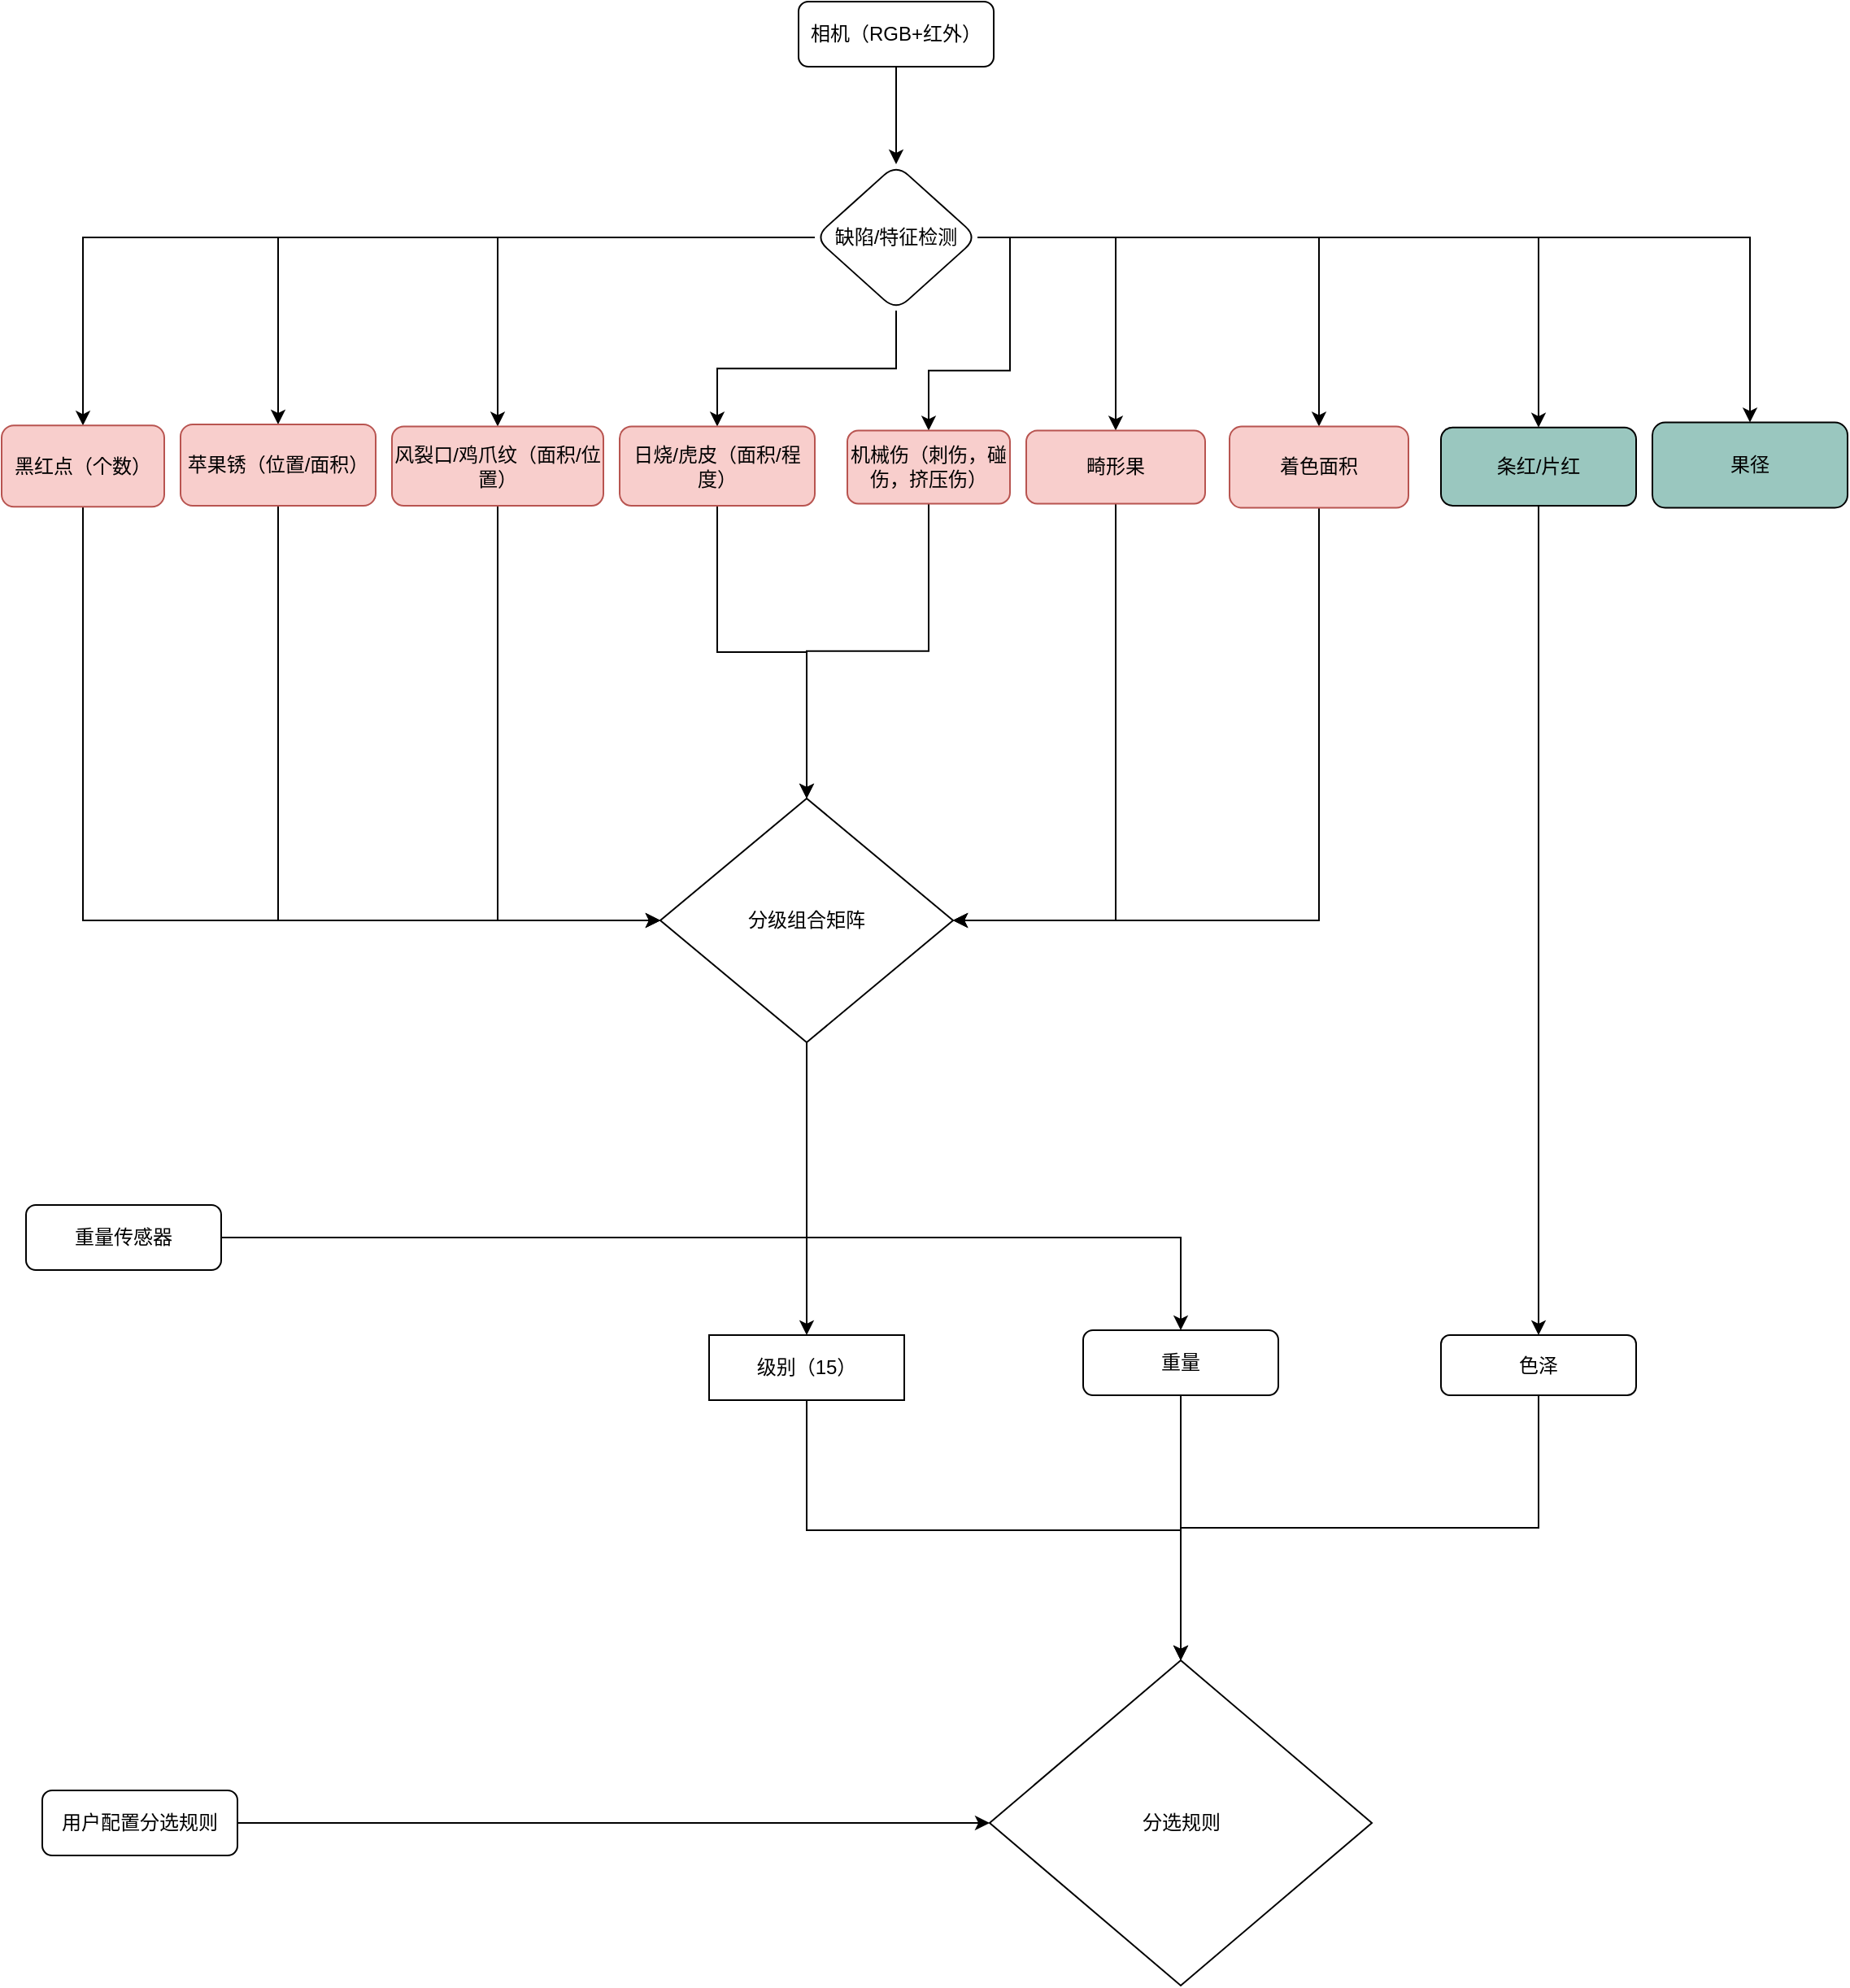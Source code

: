 <mxfile version="13.6.5" type="github">
  <diagram id="C5RBs43oDa-KdzZeNtuy" name="Page-1">
    <mxGraphModel dx="2066" dy="1163" grid="1" gridSize="10" guides="1" tooltips="1" connect="1" arrows="1" fold="1" page="1" pageScale="1" pageWidth="1169" pageHeight="827" math="0" shadow="0">
      <root>
        <mxCell id="WIyWlLk6GJQsqaUBKTNV-0" />
        <mxCell id="WIyWlLk6GJQsqaUBKTNV-1" parent="WIyWlLk6GJQsqaUBKTNV-0" />
        <mxCell id="UW98S7ijKTjuYcUrlLJn-1" value="" style="edgeStyle=orthogonalEdgeStyle;rounded=0;orthogonalLoop=1;jettySize=auto;html=1;" edge="1" parent="WIyWlLk6GJQsqaUBKTNV-1" source="WIyWlLk6GJQsqaUBKTNV-3" target="UW98S7ijKTjuYcUrlLJn-0">
          <mxGeometry relative="1" as="geometry" />
        </mxCell>
        <mxCell id="WIyWlLk6GJQsqaUBKTNV-3" value="相机（RGB+红外）" style="rounded=1;whiteSpace=wrap;html=1;fontSize=12;glass=0;strokeWidth=1;shadow=0;" parent="WIyWlLk6GJQsqaUBKTNV-1" vertex="1">
          <mxGeometry x="515" y="30" width="120" height="40" as="geometry" />
        </mxCell>
        <mxCell id="UW98S7ijKTjuYcUrlLJn-3" value="" style="edgeStyle=orthogonalEdgeStyle;rounded=0;orthogonalLoop=1;jettySize=auto;html=1;" edge="1" parent="WIyWlLk6GJQsqaUBKTNV-1" source="UW98S7ijKTjuYcUrlLJn-0" target="UW98S7ijKTjuYcUrlLJn-2">
          <mxGeometry relative="1" as="geometry" />
        </mxCell>
        <mxCell id="UW98S7ijKTjuYcUrlLJn-5" value="" style="edgeStyle=orthogonalEdgeStyle;rounded=0;orthogonalLoop=1;jettySize=auto;html=1;exitX=0;exitY=0.5;exitDx=0;exitDy=0;" edge="1" parent="WIyWlLk6GJQsqaUBKTNV-1" source="UW98S7ijKTjuYcUrlLJn-0" target="UW98S7ijKTjuYcUrlLJn-4">
          <mxGeometry relative="1" as="geometry" />
        </mxCell>
        <mxCell id="UW98S7ijKTjuYcUrlLJn-11" style="edgeStyle=orthogonalEdgeStyle;rounded=0;orthogonalLoop=1;jettySize=auto;html=1;exitX=1;exitY=0.5;exitDx=0;exitDy=0;" edge="1" parent="WIyWlLk6GJQsqaUBKTNV-1" source="UW98S7ijKTjuYcUrlLJn-0" target="UW98S7ijKTjuYcUrlLJn-12">
          <mxGeometry relative="1" as="geometry">
            <mxPoint x="745" y="330" as="targetPoint" />
          </mxGeometry>
        </mxCell>
        <mxCell id="UW98S7ijKTjuYcUrlLJn-13" style="edgeStyle=orthogonalEdgeStyle;rounded=0;orthogonalLoop=1;jettySize=auto;html=1;exitX=1;exitY=0.5;exitDx=0;exitDy=0;entryX=0.5;entryY=0;entryDx=0;entryDy=0;" edge="1" parent="WIyWlLk6GJQsqaUBKTNV-1" source="UW98S7ijKTjuYcUrlLJn-0" target="UW98S7ijKTjuYcUrlLJn-14">
          <mxGeometry relative="1" as="geometry">
            <mxPoint x="815" y="360" as="targetPoint" />
          </mxGeometry>
        </mxCell>
        <mxCell id="UW98S7ijKTjuYcUrlLJn-17" style="edgeStyle=orthogonalEdgeStyle;rounded=0;orthogonalLoop=1;jettySize=auto;html=1;entryX=0.5;entryY=0;entryDx=0;entryDy=0;" edge="1" parent="WIyWlLk6GJQsqaUBKTNV-1" source="UW98S7ijKTjuYcUrlLJn-0" target="UW98S7ijKTjuYcUrlLJn-18">
          <mxGeometry relative="1" as="geometry">
            <mxPoint x="655" y="360" as="targetPoint" />
          </mxGeometry>
        </mxCell>
        <mxCell id="UW98S7ijKTjuYcUrlLJn-20" style="edgeStyle=orthogonalEdgeStyle;rounded=0;orthogonalLoop=1;jettySize=auto;html=1;exitX=1;exitY=0.5;exitDx=0;exitDy=0;" edge="1" parent="WIyWlLk6GJQsqaUBKTNV-1" source="UW98S7ijKTjuYcUrlLJn-0" target="UW98S7ijKTjuYcUrlLJn-19">
          <mxGeometry relative="1" as="geometry" />
        </mxCell>
        <mxCell id="UW98S7ijKTjuYcUrlLJn-23" style="edgeStyle=orthogonalEdgeStyle;rounded=0;orthogonalLoop=1;jettySize=auto;html=1;" edge="1" parent="WIyWlLk6GJQsqaUBKTNV-1" source="UW98S7ijKTjuYcUrlLJn-0" target="UW98S7ijKTjuYcUrlLJn-22">
          <mxGeometry relative="1" as="geometry" />
        </mxCell>
        <mxCell id="UW98S7ijKTjuYcUrlLJn-24" style="edgeStyle=orthogonalEdgeStyle;rounded=0;orthogonalLoop=1;jettySize=auto;html=1;exitX=0.5;exitY=1;exitDx=0;exitDy=0;" edge="1" parent="WIyWlLk6GJQsqaUBKTNV-1" source="UW98S7ijKTjuYcUrlLJn-0" target="UW98S7ijKTjuYcUrlLJn-9">
          <mxGeometry relative="1" as="geometry" />
        </mxCell>
        <mxCell id="UW98S7ijKTjuYcUrlLJn-25" style="edgeStyle=orthogonalEdgeStyle;rounded=0;orthogonalLoop=1;jettySize=auto;html=1;exitX=0;exitY=0.5;exitDx=0;exitDy=0;" edge="1" parent="WIyWlLk6GJQsqaUBKTNV-1" source="UW98S7ijKTjuYcUrlLJn-0" target="UW98S7ijKTjuYcUrlLJn-6">
          <mxGeometry relative="1" as="geometry" />
        </mxCell>
        <mxCell id="UW98S7ijKTjuYcUrlLJn-0" value="缺陷/特征检测" style="rhombus;whiteSpace=wrap;html=1;rounded=1;shadow=0;strokeWidth=1;glass=0;" vertex="1" parent="WIyWlLk6GJQsqaUBKTNV-1">
          <mxGeometry x="525" y="130" width="100" height="90" as="geometry" />
        </mxCell>
        <mxCell id="UW98S7ijKTjuYcUrlLJn-28" style="edgeStyle=orthogonalEdgeStyle;rounded=0;orthogonalLoop=1;jettySize=auto;html=1;entryX=0;entryY=0.5;entryDx=0;entryDy=0;exitX=0.5;exitY=1;exitDx=0;exitDy=0;" edge="1" parent="WIyWlLk6GJQsqaUBKTNV-1" source="UW98S7ijKTjuYcUrlLJn-2" target="UW98S7ijKTjuYcUrlLJn-26">
          <mxGeometry relative="1" as="geometry" />
        </mxCell>
        <mxCell id="UW98S7ijKTjuYcUrlLJn-2" value="黑红点（个数）" style="whiteSpace=wrap;html=1;rounded=1;shadow=0;strokeWidth=1;glass=0;fillColor=#f8cecc;strokeColor=#b85450;" vertex="1" parent="WIyWlLk6GJQsqaUBKTNV-1">
          <mxGeometry x="25" y="290.63" width="100" height="50" as="geometry" />
        </mxCell>
        <mxCell id="UW98S7ijKTjuYcUrlLJn-29" style="edgeStyle=orthogonalEdgeStyle;rounded=0;orthogonalLoop=1;jettySize=auto;html=1;entryX=0;entryY=0.5;entryDx=0;entryDy=0;exitX=0.5;exitY=1;exitDx=0;exitDy=0;" edge="1" parent="WIyWlLk6GJQsqaUBKTNV-1" source="UW98S7ijKTjuYcUrlLJn-4" target="UW98S7ijKTjuYcUrlLJn-26">
          <mxGeometry relative="1" as="geometry" />
        </mxCell>
        <mxCell id="UW98S7ijKTjuYcUrlLJn-4" value="苹果锈（位置/面积）" style="whiteSpace=wrap;html=1;rounded=1;shadow=0;strokeWidth=1;glass=0;fillColor=#f8cecc;strokeColor=#b85450;" vertex="1" parent="WIyWlLk6GJQsqaUBKTNV-1">
          <mxGeometry x="135" y="290" width="120" height="50" as="geometry" />
        </mxCell>
        <mxCell id="UW98S7ijKTjuYcUrlLJn-30" style="edgeStyle=orthogonalEdgeStyle;rounded=0;orthogonalLoop=1;jettySize=auto;html=1;exitX=0.5;exitY=1;exitDx=0;exitDy=0;entryX=0;entryY=0.5;entryDx=0;entryDy=0;" edge="1" parent="WIyWlLk6GJQsqaUBKTNV-1" source="UW98S7ijKTjuYcUrlLJn-6" target="UW98S7ijKTjuYcUrlLJn-26">
          <mxGeometry relative="1" as="geometry" />
        </mxCell>
        <mxCell id="UW98S7ijKTjuYcUrlLJn-6" value="风裂口/鸡爪纹（面积/位置）" style="whiteSpace=wrap;html=1;rounded=1;shadow=0;strokeWidth=1;glass=0;fillColor=#f8cecc;strokeColor=#b85450;" vertex="1" parent="WIyWlLk6GJQsqaUBKTNV-1">
          <mxGeometry x="265" y="291.25" width="130" height="48.75" as="geometry" />
        </mxCell>
        <mxCell id="UW98S7ijKTjuYcUrlLJn-31" style="edgeStyle=orthogonalEdgeStyle;rounded=0;orthogonalLoop=1;jettySize=auto;html=1;exitX=0.5;exitY=1;exitDx=0;exitDy=0;" edge="1" parent="WIyWlLk6GJQsqaUBKTNV-1" source="UW98S7ijKTjuYcUrlLJn-9" target="UW98S7ijKTjuYcUrlLJn-26">
          <mxGeometry relative="1" as="geometry" />
        </mxCell>
        <mxCell id="UW98S7ijKTjuYcUrlLJn-9" value="日烧/虎皮（面积/程度）" style="whiteSpace=wrap;html=1;rounded=1;shadow=0;strokeWidth=1;glass=0;fillColor=#f8cecc;strokeColor=#b85450;" vertex="1" parent="WIyWlLk6GJQsqaUBKTNV-1">
          <mxGeometry x="405" y="291.25" width="120" height="48.75" as="geometry" />
        </mxCell>
        <mxCell id="UW98S7ijKTjuYcUrlLJn-32" style="edgeStyle=orthogonalEdgeStyle;rounded=0;orthogonalLoop=1;jettySize=auto;html=1;exitX=0.5;exitY=1;exitDx=0;exitDy=0;entryX=0.5;entryY=0;entryDx=0;entryDy=0;" edge="1" parent="WIyWlLk6GJQsqaUBKTNV-1" source="UW98S7ijKTjuYcUrlLJn-12" target="UW98S7ijKTjuYcUrlLJn-26">
          <mxGeometry relative="1" as="geometry">
            <mxPoint x="510" y="510" as="targetPoint" />
          </mxGeometry>
        </mxCell>
        <mxCell id="UW98S7ijKTjuYcUrlLJn-12" value="机械伤（刺伤，碰伤，挤压伤）" style="whiteSpace=wrap;html=1;rounded=1;shadow=0;strokeWidth=1;glass=0;fillColor=#f8cecc;strokeColor=#b85450;" vertex="1" parent="WIyWlLk6GJQsqaUBKTNV-1">
          <mxGeometry x="545" y="293.75" width="100" height="45" as="geometry" />
        </mxCell>
        <mxCell id="UW98S7ijKTjuYcUrlLJn-34" style="edgeStyle=orthogonalEdgeStyle;rounded=0;orthogonalLoop=1;jettySize=auto;html=1;entryX=1;entryY=0.5;entryDx=0;entryDy=0;exitX=0.5;exitY=1;exitDx=0;exitDy=0;" edge="1" parent="WIyWlLk6GJQsqaUBKTNV-1" source="UW98S7ijKTjuYcUrlLJn-14" target="UW98S7ijKTjuYcUrlLJn-26">
          <mxGeometry relative="1" as="geometry" />
        </mxCell>
        <mxCell id="UW98S7ijKTjuYcUrlLJn-14" value="畸形果" style="whiteSpace=wrap;html=1;rounded=1;shadow=0;strokeWidth=1;glass=0;fillColor=#f8cecc;strokeColor=#b85450;" vertex="1" parent="WIyWlLk6GJQsqaUBKTNV-1">
          <mxGeometry x="655" y="293.75" width="110" height="45" as="geometry" />
        </mxCell>
        <mxCell id="UW98S7ijKTjuYcUrlLJn-35" style="edgeStyle=orthogonalEdgeStyle;rounded=0;orthogonalLoop=1;jettySize=auto;html=1;exitX=0.5;exitY=1;exitDx=0;exitDy=0;entryX=1;entryY=0.5;entryDx=0;entryDy=0;" edge="1" parent="WIyWlLk6GJQsqaUBKTNV-1" source="UW98S7ijKTjuYcUrlLJn-19" target="UW98S7ijKTjuYcUrlLJn-26">
          <mxGeometry relative="1" as="geometry" />
        </mxCell>
        <mxCell id="UW98S7ijKTjuYcUrlLJn-47" value="" style="edgeStyle=orthogonalEdgeStyle;rounded=0;orthogonalLoop=1;jettySize=auto;html=1;" edge="1" parent="WIyWlLk6GJQsqaUBKTNV-1" source="UW98S7ijKTjuYcUrlLJn-18" target="UW98S7ijKTjuYcUrlLJn-46">
          <mxGeometry relative="1" as="geometry" />
        </mxCell>
        <mxCell id="UW98S7ijKTjuYcUrlLJn-18" value="条红/片红" style="whiteSpace=wrap;html=1;rounded=1;shadow=0;strokeWidth=1;glass=0;fillColor=#9AC7BF;" vertex="1" parent="WIyWlLk6GJQsqaUBKTNV-1">
          <mxGeometry x="910" y="291.88" width="120" height="48.12" as="geometry" />
        </mxCell>
        <mxCell id="UW98S7ijKTjuYcUrlLJn-36" style="edgeStyle=orthogonalEdgeStyle;rounded=0;orthogonalLoop=1;jettySize=auto;html=1;exitX=0.5;exitY=1;exitDx=0;exitDy=0;entryX=1;entryY=0.5;entryDx=0;entryDy=0;" edge="1" parent="WIyWlLk6GJQsqaUBKTNV-1" source="UW98S7ijKTjuYcUrlLJn-19" target="UW98S7ijKTjuYcUrlLJn-26">
          <mxGeometry relative="1" as="geometry" />
        </mxCell>
        <mxCell id="UW98S7ijKTjuYcUrlLJn-22" value="果径" style="whiteSpace=wrap;html=1;rounded=1;shadow=0;strokeWidth=1;glass=0;fillColor=#9AC7BF;" vertex="1" parent="WIyWlLk6GJQsqaUBKTNV-1">
          <mxGeometry x="1040" y="288.75" width="120" height="52.5" as="geometry" />
        </mxCell>
        <mxCell id="UW98S7ijKTjuYcUrlLJn-45" value="" style="edgeStyle=orthogonalEdgeStyle;rounded=0;orthogonalLoop=1;jettySize=auto;html=1;" edge="1" parent="WIyWlLk6GJQsqaUBKTNV-1" source="UW98S7ijKTjuYcUrlLJn-26" target="UW98S7ijKTjuYcUrlLJn-44">
          <mxGeometry relative="1" as="geometry" />
        </mxCell>
        <mxCell id="UW98S7ijKTjuYcUrlLJn-26" value="分级组合矩阵" style="rhombus;whiteSpace=wrap;html=1;" vertex="1" parent="WIyWlLk6GJQsqaUBKTNV-1">
          <mxGeometry x="430" y="520" width="180" height="150" as="geometry" />
        </mxCell>
        <mxCell id="UW98S7ijKTjuYcUrlLJn-19" value="着色面积" style="whiteSpace=wrap;html=1;rounded=1;shadow=0;strokeWidth=1;glass=0;fillColor=#f8cecc;strokeColor=#b85450;" vertex="1" parent="WIyWlLk6GJQsqaUBKTNV-1">
          <mxGeometry x="780" y="291.25" width="110" height="50" as="geometry" />
        </mxCell>
        <mxCell id="UW98S7ijKTjuYcUrlLJn-40" style="edgeStyle=orthogonalEdgeStyle;rounded=0;orthogonalLoop=1;jettySize=auto;html=1;entryX=0.5;entryY=0;entryDx=0;entryDy=0;" edge="1" parent="WIyWlLk6GJQsqaUBKTNV-1" source="UW98S7ijKTjuYcUrlLJn-39" target="UW98S7ijKTjuYcUrlLJn-42">
          <mxGeometry relative="1" as="geometry">
            <mxPoint x="460" y="720" as="targetPoint" />
          </mxGeometry>
        </mxCell>
        <mxCell id="UW98S7ijKTjuYcUrlLJn-39" value="重量传感器" style="rounded=1;whiteSpace=wrap;html=1;fontSize=12;glass=0;strokeWidth=1;shadow=0;" vertex="1" parent="WIyWlLk6GJQsqaUBKTNV-1">
          <mxGeometry x="40" y="770" width="120" height="40" as="geometry" />
        </mxCell>
        <mxCell id="UW98S7ijKTjuYcUrlLJn-52" style="edgeStyle=orthogonalEdgeStyle;rounded=0;orthogonalLoop=1;jettySize=auto;html=1;" edge="1" parent="WIyWlLk6GJQsqaUBKTNV-1" source="UW98S7ijKTjuYcUrlLJn-41" target="UW98S7ijKTjuYcUrlLJn-48">
          <mxGeometry relative="1" as="geometry" />
        </mxCell>
        <mxCell id="UW98S7ijKTjuYcUrlLJn-41" value="用户配置分选规则" style="rounded=1;whiteSpace=wrap;html=1;fontSize=12;glass=0;strokeWidth=1;shadow=0;" vertex="1" parent="WIyWlLk6GJQsqaUBKTNV-1">
          <mxGeometry x="50" y="1130" width="120" height="40" as="geometry" />
        </mxCell>
        <mxCell id="UW98S7ijKTjuYcUrlLJn-50" style="edgeStyle=orthogonalEdgeStyle;rounded=0;orthogonalLoop=1;jettySize=auto;html=1;exitX=0.5;exitY=1;exitDx=0;exitDy=0;entryX=0.5;entryY=0;entryDx=0;entryDy=0;" edge="1" parent="WIyWlLk6GJQsqaUBKTNV-1" source="UW98S7ijKTjuYcUrlLJn-42" target="UW98S7ijKTjuYcUrlLJn-48">
          <mxGeometry relative="1" as="geometry">
            <mxPoint x="680" y="1050" as="targetPoint" />
          </mxGeometry>
        </mxCell>
        <mxCell id="UW98S7ijKTjuYcUrlLJn-42" value="重量" style="rounded=1;whiteSpace=wrap;html=1;fontSize=12;glass=0;strokeWidth=1;shadow=0;" vertex="1" parent="WIyWlLk6GJQsqaUBKTNV-1">
          <mxGeometry x="690" y="847" width="120" height="40" as="geometry" />
        </mxCell>
        <mxCell id="UW98S7ijKTjuYcUrlLJn-49" style="edgeStyle=orthogonalEdgeStyle;rounded=0;orthogonalLoop=1;jettySize=auto;html=1;exitX=0.5;exitY=1;exitDx=0;exitDy=0;" edge="1" parent="WIyWlLk6GJQsqaUBKTNV-1" source="UW98S7ijKTjuYcUrlLJn-44" target="UW98S7ijKTjuYcUrlLJn-48">
          <mxGeometry relative="1" as="geometry" />
        </mxCell>
        <mxCell id="UW98S7ijKTjuYcUrlLJn-44" value="级别（15）" style="whiteSpace=wrap;html=1;" vertex="1" parent="WIyWlLk6GJQsqaUBKTNV-1">
          <mxGeometry x="460" y="850" width="120" height="40" as="geometry" />
        </mxCell>
        <mxCell id="UW98S7ijKTjuYcUrlLJn-51" style="edgeStyle=orthogonalEdgeStyle;rounded=0;orthogonalLoop=1;jettySize=auto;html=1;exitX=0.5;exitY=1;exitDx=0;exitDy=0;" edge="1" parent="WIyWlLk6GJQsqaUBKTNV-1" source="UW98S7ijKTjuYcUrlLJn-46" target="UW98S7ijKTjuYcUrlLJn-48">
          <mxGeometry relative="1" as="geometry" />
        </mxCell>
        <mxCell id="UW98S7ijKTjuYcUrlLJn-46" value="色泽" style="whiteSpace=wrap;html=1;rounded=1;shadow=0;strokeWidth=1;glass=0;" vertex="1" parent="WIyWlLk6GJQsqaUBKTNV-1">
          <mxGeometry x="910" y="850" width="120" height="37" as="geometry" />
        </mxCell>
        <mxCell id="UW98S7ijKTjuYcUrlLJn-48" value="分选规则" style="rhombus;whiteSpace=wrap;html=1;" vertex="1" parent="WIyWlLk6GJQsqaUBKTNV-1">
          <mxGeometry x="632.5" y="1050" width="235" height="200" as="geometry" />
        </mxCell>
      </root>
    </mxGraphModel>
  </diagram>
</mxfile>
